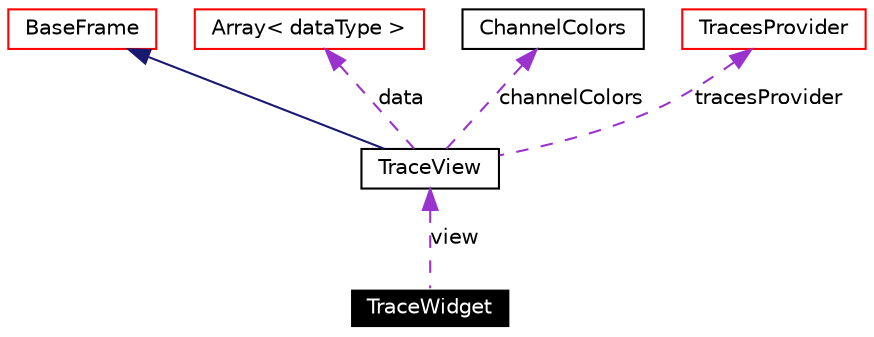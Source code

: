 digraph G
{
  edge [fontname="Helvetica",fontsize=10,labelfontname="Helvetica",labelfontsize=10];
  node [fontname="Helvetica",fontsize=10,shape=record];
  Node1 [label="TraceWidget",height=0.2,width=0.4,color="white", fillcolor="black", style="filled" fontcolor="white"];
  Node2 -> Node1 [dir=back,color="darkorchid3",fontsize=10,style="dashed",label="view",fontname="Helvetica"];
  Node2 [label="TraceView",height=0.2,width=0.4,color="black", fillcolor="white", style="filled",URL="$classTraceView.html"];
  Node3 -> Node2 [dir=back,color="midnightblue",fontsize=10,style="solid",fontname="Helvetica"];
  Node3 [label="BaseFrame",height=0.2,width=0.4,color="red", fillcolor="white", style="filled",URL="$classBaseFrame.html"];
  Node4 -> Node2 [dir=back,color="darkorchid3",fontsize=10,style="dashed",label="data",fontname="Helvetica"];
  Node4 [label="Array\< dataType \>",height=0.2,width=0.4,color="red", fillcolor="white", style="filled",URL="$classArray.html"];
  Node5 -> Node2 [dir=back,color="darkorchid3",fontsize=10,style="dashed",label="channelColors",fontname="Helvetica"];
  Node5 [label="ChannelColors",height=0.2,width=0.4,color="black", fillcolor="white", style="filled",URL="$classChannelColors.html"];
  Node6 -> Node2 [dir=back,color="darkorchid3",fontsize=10,style="dashed",label="tracesProvider",fontname="Helvetica"];
  Node6 [label="TracesProvider",height=0.2,width=0.4,color="red", fillcolor="white", style="filled",URL="$classTracesProvider.html"];
}
